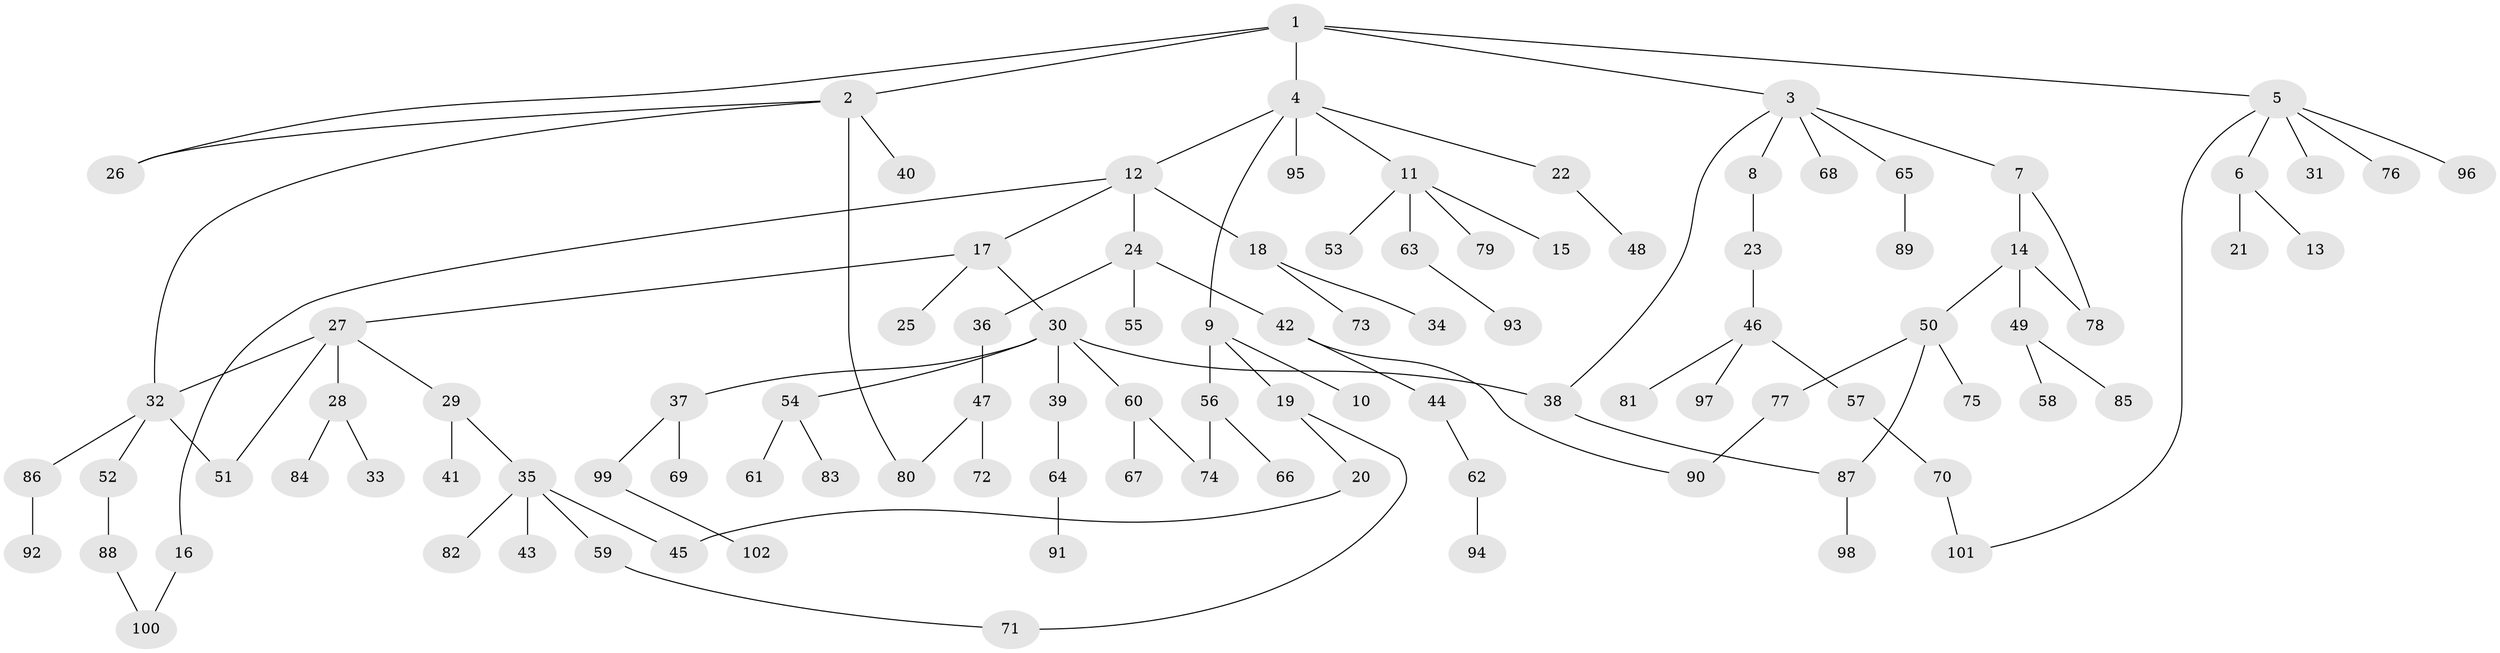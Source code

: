 // coarse degree distribution, {7: 0.029850746268656716, 6: 0.014925373134328358, 9: 0.014925373134328358, 5: 0.05970149253731343, 2: 0.31343283582089554, 1: 0.43283582089552236, 4: 0.07462686567164178, 3: 0.05970149253731343}
// Generated by graph-tools (version 1.1) at 2025/51/02/27/25 19:51:40]
// undirected, 102 vertices, 114 edges
graph export_dot {
graph [start="1"]
  node [color=gray90,style=filled];
  1;
  2;
  3;
  4;
  5;
  6;
  7;
  8;
  9;
  10;
  11;
  12;
  13;
  14;
  15;
  16;
  17;
  18;
  19;
  20;
  21;
  22;
  23;
  24;
  25;
  26;
  27;
  28;
  29;
  30;
  31;
  32;
  33;
  34;
  35;
  36;
  37;
  38;
  39;
  40;
  41;
  42;
  43;
  44;
  45;
  46;
  47;
  48;
  49;
  50;
  51;
  52;
  53;
  54;
  55;
  56;
  57;
  58;
  59;
  60;
  61;
  62;
  63;
  64;
  65;
  66;
  67;
  68;
  69;
  70;
  71;
  72;
  73;
  74;
  75;
  76;
  77;
  78;
  79;
  80;
  81;
  82;
  83;
  84;
  85;
  86;
  87;
  88;
  89;
  90;
  91;
  92;
  93;
  94;
  95;
  96;
  97;
  98;
  99;
  100;
  101;
  102;
  1 -- 2;
  1 -- 3;
  1 -- 4;
  1 -- 5;
  1 -- 26;
  2 -- 26;
  2 -- 32;
  2 -- 40;
  2 -- 80;
  3 -- 7;
  3 -- 8;
  3 -- 65;
  3 -- 68;
  3 -- 38;
  4 -- 9;
  4 -- 11;
  4 -- 12;
  4 -- 22;
  4 -- 95;
  5 -- 6;
  5 -- 31;
  5 -- 76;
  5 -- 96;
  5 -- 101;
  6 -- 13;
  6 -- 21;
  7 -- 14;
  7 -- 78;
  8 -- 23;
  9 -- 10;
  9 -- 19;
  9 -- 56;
  11 -- 15;
  11 -- 53;
  11 -- 63;
  11 -- 79;
  12 -- 16;
  12 -- 17;
  12 -- 18;
  12 -- 24;
  14 -- 49;
  14 -- 50;
  14 -- 78;
  16 -- 100;
  17 -- 25;
  17 -- 27;
  17 -- 30;
  18 -- 34;
  18 -- 73;
  19 -- 20;
  19 -- 71;
  20 -- 45;
  22 -- 48;
  23 -- 46;
  24 -- 36;
  24 -- 42;
  24 -- 55;
  27 -- 28;
  27 -- 29;
  27 -- 51;
  27 -- 32;
  28 -- 33;
  28 -- 84;
  29 -- 35;
  29 -- 41;
  30 -- 37;
  30 -- 38;
  30 -- 39;
  30 -- 54;
  30 -- 60;
  32 -- 52;
  32 -- 86;
  32 -- 51;
  35 -- 43;
  35 -- 59;
  35 -- 82;
  35 -- 45;
  36 -- 47;
  37 -- 69;
  37 -- 99;
  38 -- 87;
  39 -- 64;
  42 -- 44;
  42 -- 90;
  44 -- 62;
  46 -- 57;
  46 -- 81;
  46 -- 97;
  47 -- 72;
  47 -- 80;
  49 -- 58;
  49 -- 85;
  50 -- 75;
  50 -- 77;
  50 -- 87;
  52 -- 88;
  54 -- 61;
  54 -- 83;
  56 -- 66;
  56 -- 74;
  57 -- 70;
  59 -- 71;
  60 -- 67;
  60 -- 74;
  62 -- 94;
  63 -- 93;
  64 -- 91;
  65 -- 89;
  70 -- 101;
  77 -- 90;
  86 -- 92;
  87 -- 98;
  88 -- 100;
  99 -- 102;
}
